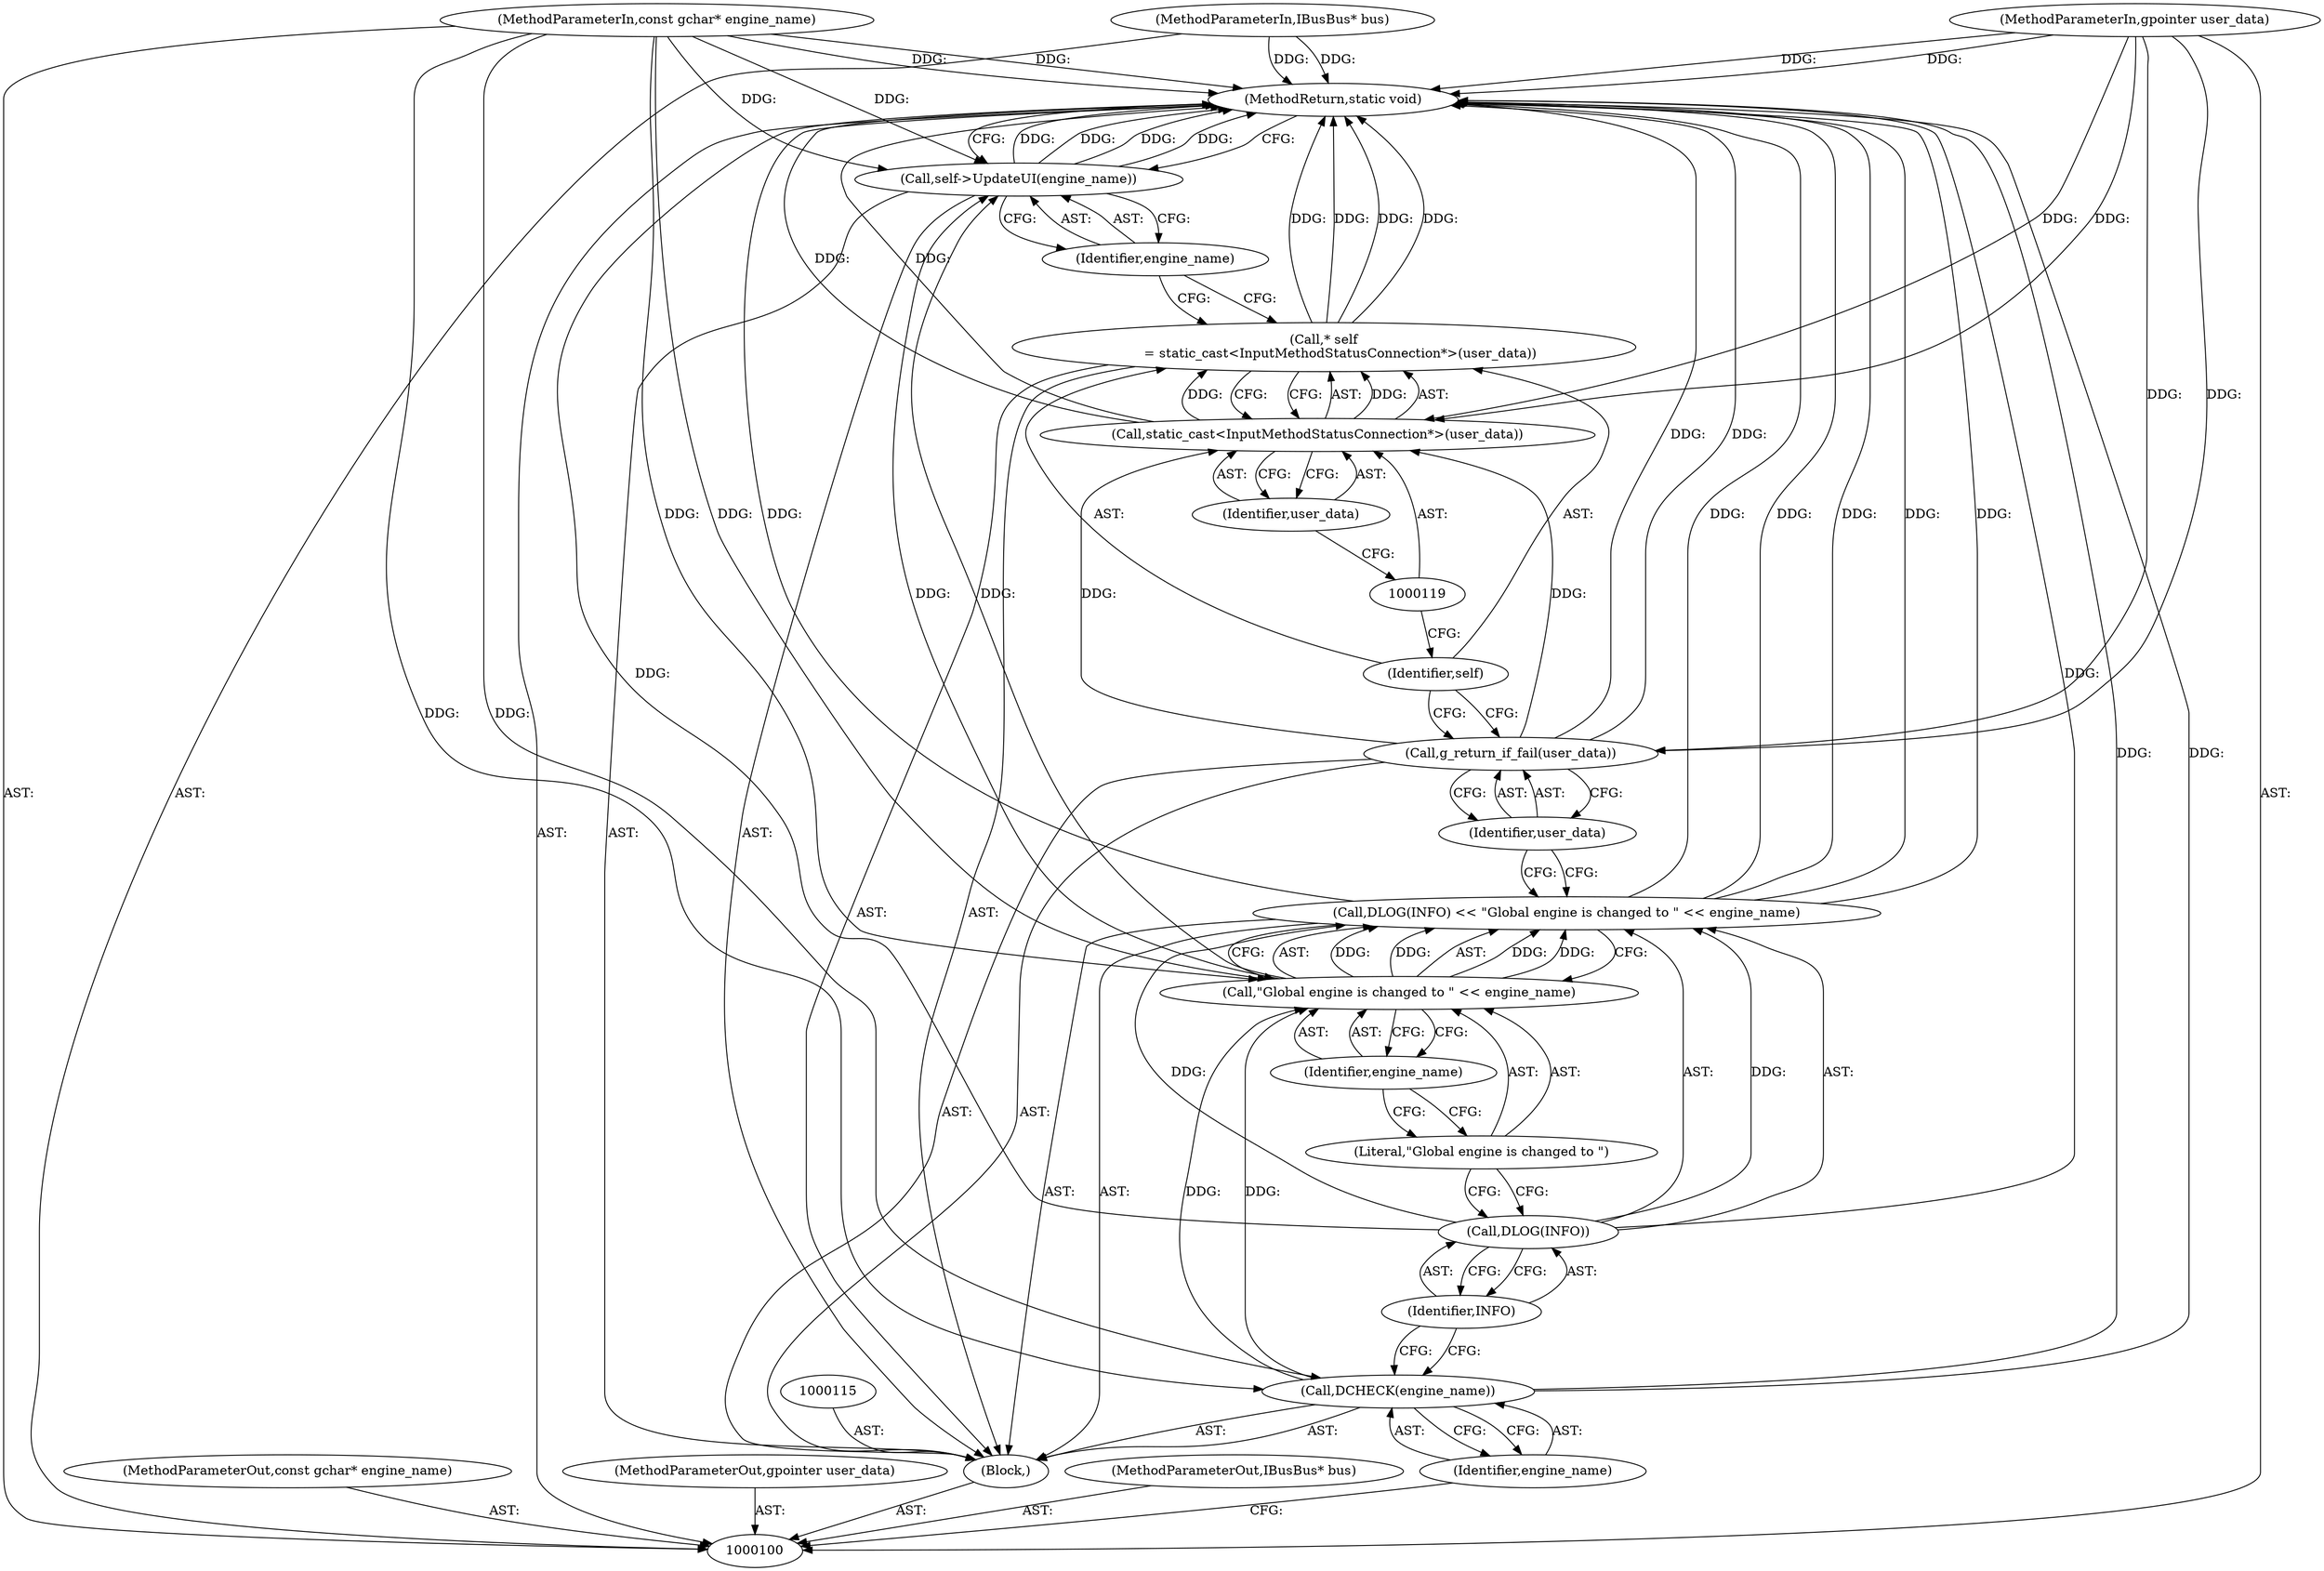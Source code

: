 digraph "1_Chrome_dc7b094a338c6c521f918f478e993f0f74bbea0d_62" {
"1000123" [label="(MethodReturn,static void)"];
"1000102" [label="(MethodParameterIn,const gchar* engine_name)"];
"1000165" [label="(MethodParameterOut,const gchar* engine_name)"];
"1000103" [label="(MethodParameterIn,gpointer user_data)"];
"1000166" [label="(MethodParameterOut,gpointer user_data)"];
"1000101" [label="(MethodParameterIn,IBusBus* bus)"];
"1000164" [label="(MethodParameterOut,IBusBus* bus)"];
"1000104" [label="(Block,)"];
"1000106" [label="(Identifier,engine_name)"];
"1000105" [label="(Call,DCHECK(engine_name))"];
"1000110" [label="(Call,\"Global engine is changed to \" << engine_name)"];
"1000111" [label="(Literal,\"Global engine is changed to \")"];
"1000107" [label="(Call,DLOG(INFO) << \"Global engine is changed to \" << engine_name)"];
"1000108" [label="(Call,DLOG(INFO))"];
"1000112" [label="(Identifier,engine_name)"];
"1000109" [label="(Identifier,INFO)"];
"1000114" [label="(Identifier,user_data)"];
"1000113" [label="(Call,g_return_if_fail(user_data))"];
"1000116" [label="(Call,* self\n        = static_cast<InputMethodStatusConnection*>(user_data))"];
"1000117" [label="(Identifier,self)"];
"1000118" [label="(Call,static_cast<InputMethodStatusConnection*>(user_data))"];
"1000120" [label="(Identifier,user_data)"];
"1000122" [label="(Identifier,engine_name)"];
"1000121" [label="(Call,self->UpdateUI(engine_name))"];
"1000123" -> "1000100"  [label="AST: "];
"1000123" -> "1000121"  [label="CFG: "];
"1000116" -> "1000123"  [label="DDG: "];
"1000116" -> "1000123"  [label="DDG: "];
"1000107" -> "1000123"  [label="DDG: "];
"1000107" -> "1000123"  [label="DDG: "];
"1000107" -> "1000123"  [label="DDG: "];
"1000105" -> "1000123"  [label="DDG: "];
"1000103" -> "1000123"  [label="DDG: "];
"1000121" -> "1000123"  [label="DDG: "];
"1000121" -> "1000123"  [label="DDG: "];
"1000102" -> "1000123"  [label="DDG: "];
"1000108" -> "1000123"  [label="DDG: "];
"1000113" -> "1000123"  [label="DDG: "];
"1000101" -> "1000123"  [label="DDG: "];
"1000118" -> "1000123"  [label="DDG: "];
"1000102" -> "1000100"  [label="AST: "];
"1000102" -> "1000123"  [label="DDG: "];
"1000102" -> "1000105"  [label="DDG: "];
"1000102" -> "1000110"  [label="DDG: "];
"1000102" -> "1000121"  [label="DDG: "];
"1000165" -> "1000100"  [label="AST: "];
"1000103" -> "1000100"  [label="AST: "];
"1000103" -> "1000123"  [label="DDG: "];
"1000103" -> "1000113"  [label="DDG: "];
"1000103" -> "1000118"  [label="DDG: "];
"1000166" -> "1000100"  [label="AST: "];
"1000101" -> "1000100"  [label="AST: "];
"1000101" -> "1000123"  [label="DDG: "];
"1000164" -> "1000100"  [label="AST: "];
"1000104" -> "1000100"  [label="AST: "];
"1000105" -> "1000104"  [label="AST: "];
"1000107" -> "1000104"  [label="AST: "];
"1000113" -> "1000104"  [label="AST: "];
"1000115" -> "1000104"  [label="AST: "];
"1000116" -> "1000104"  [label="AST: "];
"1000121" -> "1000104"  [label="AST: "];
"1000106" -> "1000105"  [label="AST: "];
"1000106" -> "1000100"  [label="CFG: "];
"1000105" -> "1000106"  [label="CFG: "];
"1000105" -> "1000104"  [label="AST: "];
"1000105" -> "1000106"  [label="CFG: "];
"1000106" -> "1000105"  [label="AST: "];
"1000109" -> "1000105"  [label="CFG: "];
"1000105" -> "1000123"  [label="DDG: "];
"1000102" -> "1000105"  [label="DDG: "];
"1000105" -> "1000110"  [label="DDG: "];
"1000110" -> "1000107"  [label="AST: "];
"1000110" -> "1000112"  [label="CFG: "];
"1000111" -> "1000110"  [label="AST: "];
"1000112" -> "1000110"  [label="AST: "];
"1000107" -> "1000110"  [label="CFG: "];
"1000110" -> "1000107"  [label="DDG: "];
"1000110" -> "1000107"  [label="DDG: "];
"1000105" -> "1000110"  [label="DDG: "];
"1000102" -> "1000110"  [label="DDG: "];
"1000110" -> "1000121"  [label="DDG: "];
"1000111" -> "1000110"  [label="AST: "];
"1000111" -> "1000108"  [label="CFG: "];
"1000112" -> "1000111"  [label="CFG: "];
"1000107" -> "1000104"  [label="AST: "];
"1000107" -> "1000110"  [label="CFG: "];
"1000108" -> "1000107"  [label="AST: "];
"1000110" -> "1000107"  [label="AST: "];
"1000114" -> "1000107"  [label="CFG: "];
"1000107" -> "1000123"  [label="DDG: "];
"1000107" -> "1000123"  [label="DDG: "];
"1000107" -> "1000123"  [label="DDG: "];
"1000108" -> "1000107"  [label="DDG: "];
"1000110" -> "1000107"  [label="DDG: "];
"1000110" -> "1000107"  [label="DDG: "];
"1000108" -> "1000107"  [label="AST: "];
"1000108" -> "1000109"  [label="CFG: "];
"1000109" -> "1000108"  [label="AST: "];
"1000111" -> "1000108"  [label="CFG: "];
"1000108" -> "1000123"  [label="DDG: "];
"1000108" -> "1000107"  [label="DDG: "];
"1000112" -> "1000110"  [label="AST: "];
"1000112" -> "1000111"  [label="CFG: "];
"1000110" -> "1000112"  [label="CFG: "];
"1000109" -> "1000108"  [label="AST: "];
"1000109" -> "1000105"  [label="CFG: "];
"1000108" -> "1000109"  [label="CFG: "];
"1000114" -> "1000113"  [label="AST: "];
"1000114" -> "1000107"  [label="CFG: "];
"1000113" -> "1000114"  [label="CFG: "];
"1000113" -> "1000104"  [label="AST: "];
"1000113" -> "1000114"  [label="CFG: "];
"1000114" -> "1000113"  [label="AST: "];
"1000117" -> "1000113"  [label="CFG: "];
"1000113" -> "1000123"  [label="DDG: "];
"1000103" -> "1000113"  [label="DDG: "];
"1000113" -> "1000118"  [label="DDG: "];
"1000116" -> "1000104"  [label="AST: "];
"1000116" -> "1000118"  [label="CFG: "];
"1000117" -> "1000116"  [label="AST: "];
"1000118" -> "1000116"  [label="AST: "];
"1000122" -> "1000116"  [label="CFG: "];
"1000116" -> "1000123"  [label="DDG: "];
"1000116" -> "1000123"  [label="DDG: "];
"1000118" -> "1000116"  [label="DDG: "];
"1000117" -> "1000116"  [label="AST: "];
"1000117" -> "1000113"  [label="CFG: "];
"1000119" -> "1000117"  [label="CFG: "];
"1000118" -> "1000116"  [label="AST: "];
"1000118" -> "1000120"  [label="CFG: "];
"1000119" -> "1000118"  [label="AST: "];
"1000120" -> "1000118"  [label="AST: "];
"1000116" -> "1000118"  [label="CFG: "];
"1000118" -> "1000123"  [label="DDG: "];
"1000118" -> "1000116"  [label="DDG: "];
"1000113" -> "1000118"  [label="DDG: "];
"1000103" -> "1000118"  [label="DDG: "];
"1000120" -> "1000118"  [label="AST: "];
"1000120" -> "1000119"  [label="CFG: "];
"1000118" -> "1000120"  [label="CFG: "];
"1000122" -> "1000121"  [label="AST: "];
"1000122" -> "1000116"  [label="CFG: "];
"1000121" -> "1000122"  [label="CFG: "];
"1000121" -> "1000104"  [label="AST: "];
"1000121" -> "1000122"  [label="CFG: "];
"1000122" -> "1000121"  [label="AST: "];
"1000123" -> "1000121"  [label="CFG: "];
"1000121" -> "1000123"  [label="DDG: "];
"1000121" -> "1000123"  [label="DDG: "];
"1000110" -> "1000121"  [label="DDG: "];
"1000102" -> "1000121"  [label="DDG: "];
}
